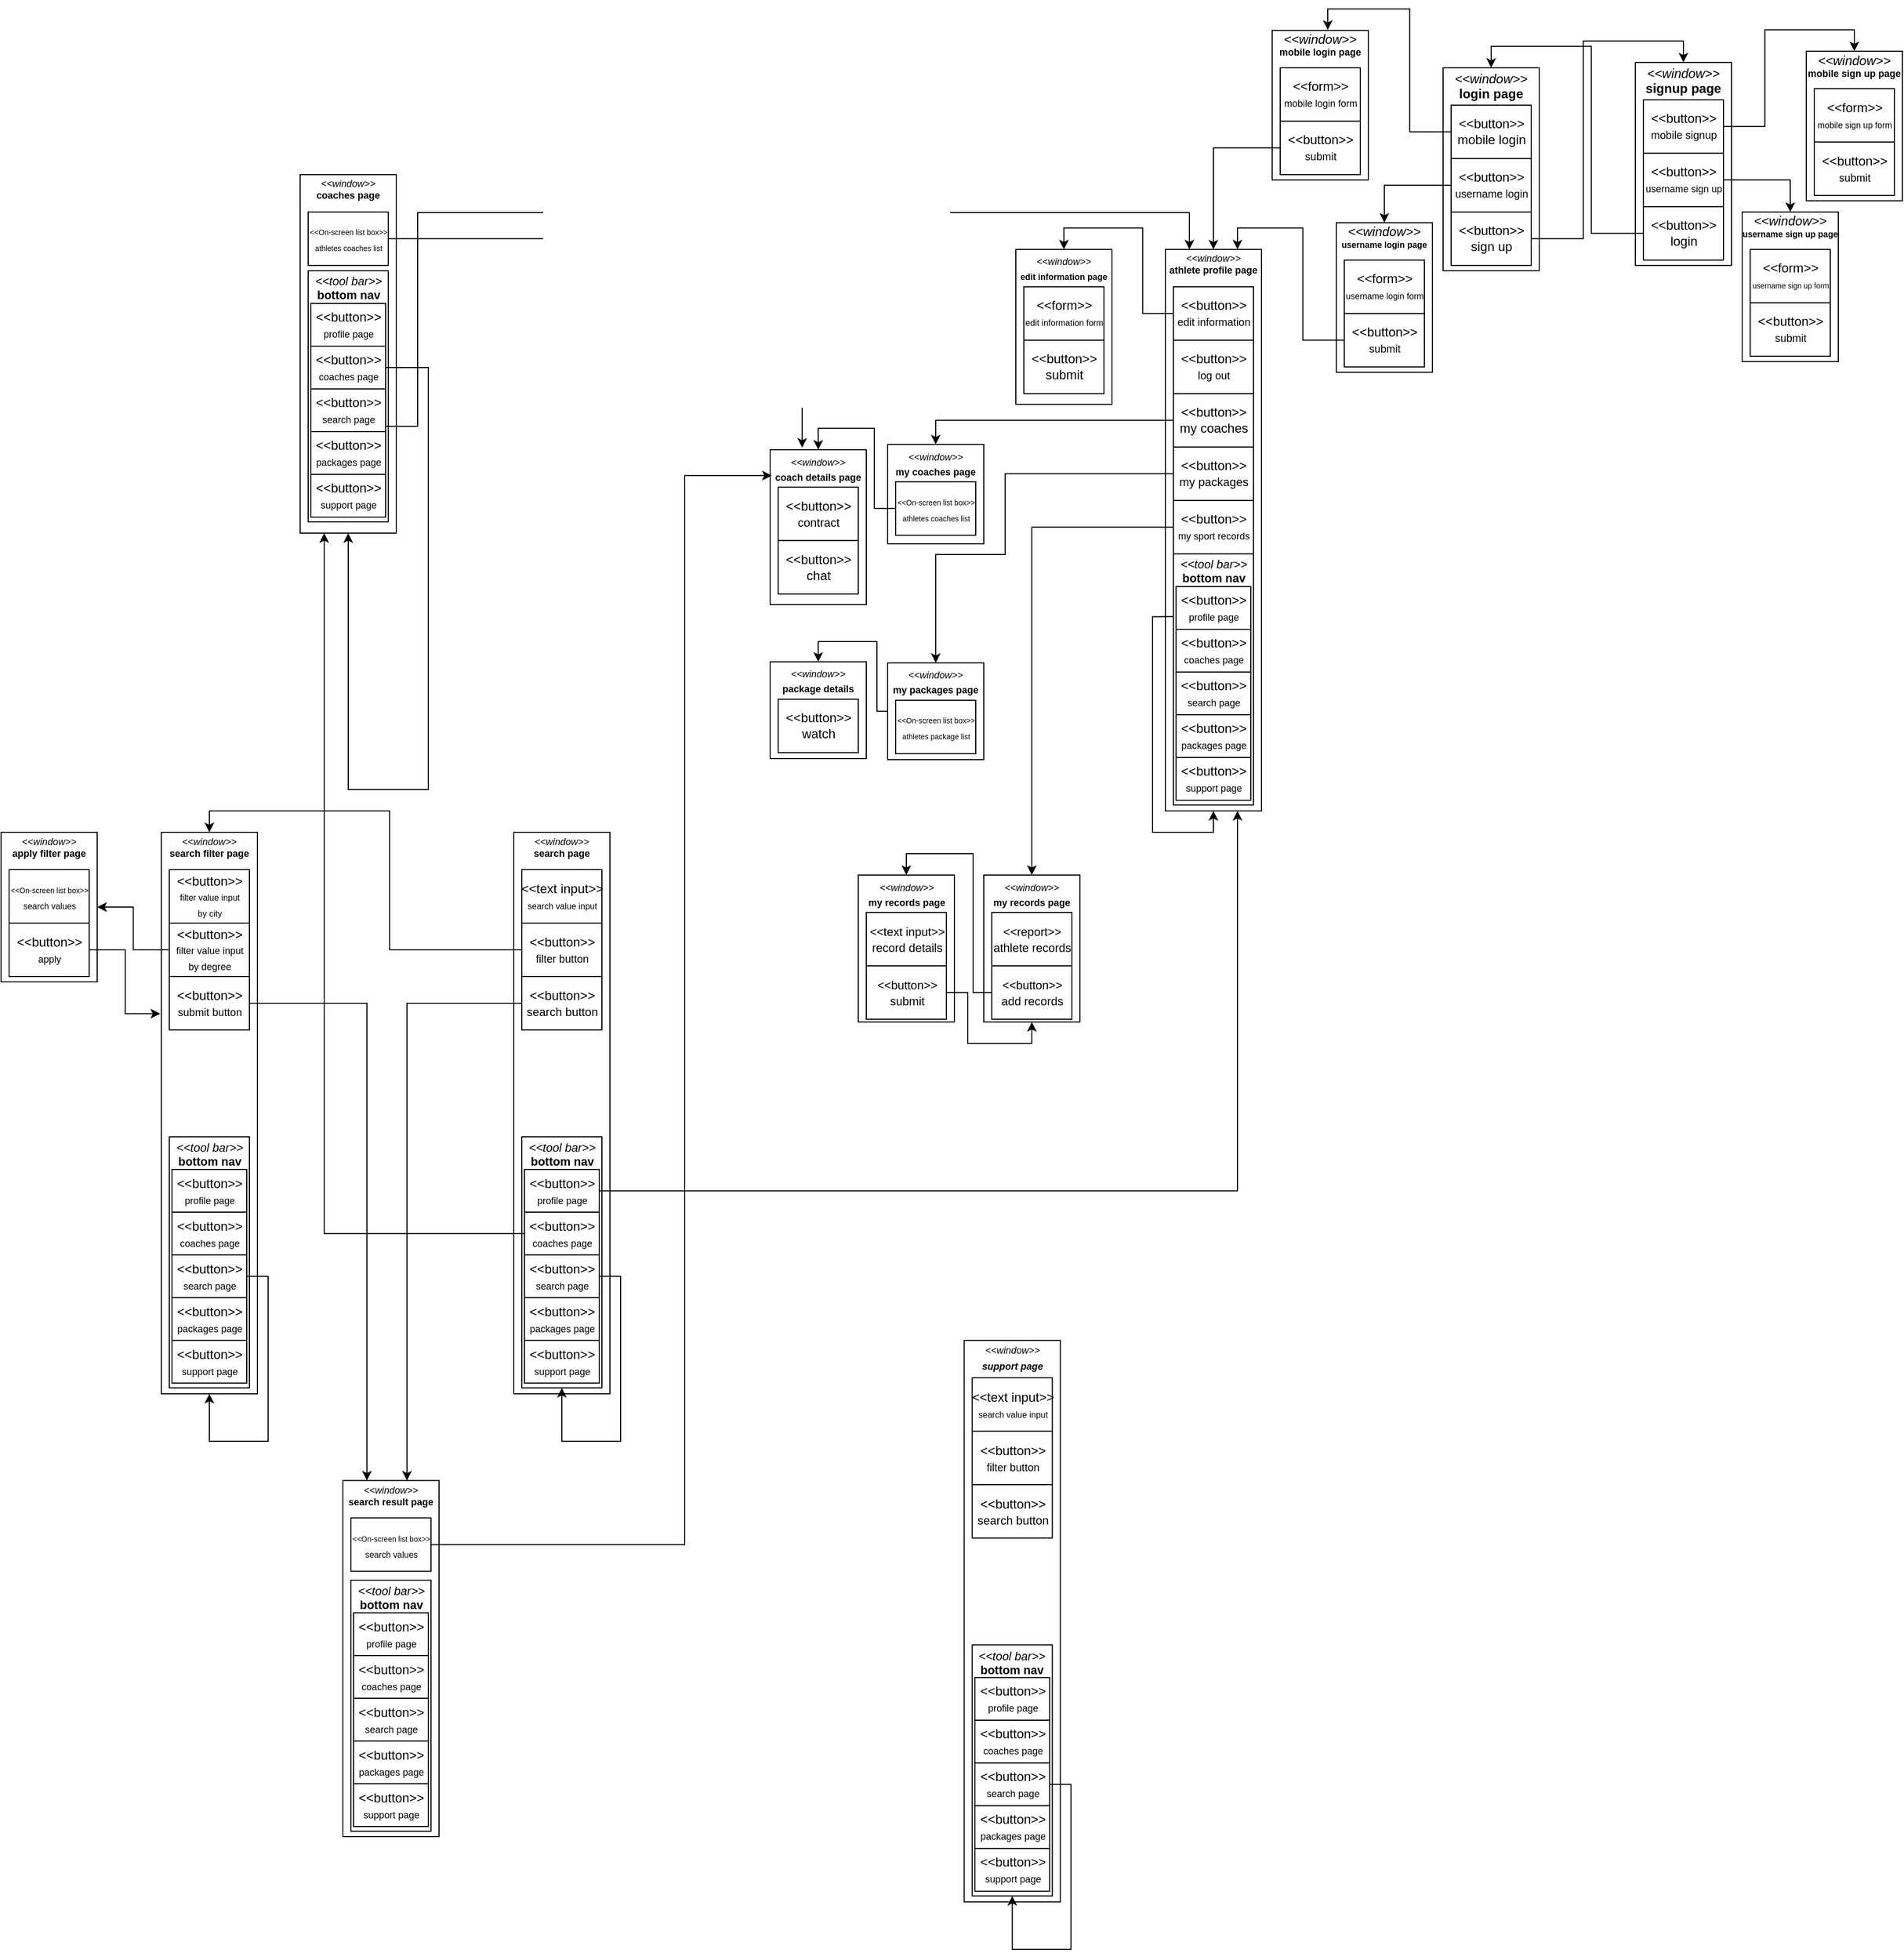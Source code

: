 <mxfile version="12.5.8" type="github">
  <diagram id="7LeLBl0ai5kvVD-uMPGW" name="Page-1">
    <mxGraphModel dx="2416" dy="1500" grid="1" gridSize="10" guides="1" tooltips="1" connect="1" arrows="1" fold="1" page="1" pageScale="1" pageWidth="850" pageHeight="1100" math="0" shadow="0">
      <root>
        <mxCell id="0"/>
        <mxCell id="1" parent="0"/>
        <mxCell id="mDkLuHnJ2YTeWd_56bgv-12" value="&lt;p style=&quot;margin: 0px ; margin-top: 4px ; text-align: center&quot;&gt;&lt;i&gt;&amp;lt;&amp;lt;window&amp;gt;&amp;gt;&lt;/i&gt;&lt;br&gt;&lt;b&gt;login page&lt;/b&gt;&lt;/p&gt;&lt;p style=&quot;margin: 0px ; margin-left: 4px&quot;&gt;&lt;br&gt;&lt;/p&gt;" style="verticalAlign=top;align=left;overflow=fill;fontSize=12;fontFamily=Helvetica;html=1;" parent="1" vertex="1">
          <mxGeometry x="410" y="-1035.57" width="90" height="190" as="geometry"/>
        </mxCell>
        <mxCell id="mDkLuHnJ2YTeWd_56bgv-33" style="edgeStyle=orthogonalEdgeStyle;rounded=0;orthogonalLoop=1;jettySize=auto;html=1;exitX=1;exitY=0.5;exitDx=0;exitDy=0;entryX=0.5;entryY=0;entryDx=0;entryDy=0;" parent="1" source="mDkLuHnJ2YTeWd_56bgv-13" target="mDkLuHnJ2YTeWd_56bgv-19" edge="1">
          <mxGeometry relative="1" as="geometry"/>
        </mxCell>
        <mxCell id="mDkLuHnJ2YTeWd_56bgv-13" value="&amp;lt;&amp;lt;button&amp;gt;&amp;gt;&lt;br&gt;sign up" style="html=1;" parent="1" vertex="1">
          <mxGeometry x="417.5" y="-900.57" width="75" height="50" as="geometry"/>
        </mxCell>
        <mxCell id="mDkLuHnJ2YTeWd_56bgv-58" style="edgeStyle=orthogonalEdgeStyle;rounded=0;orthogonalLoop=1;jettySize=auto;html=1;exitX=0;exitY=0.5;exitDx=0;exitDy=0;entryX=0.578;entryY=-0.003;entryDx=0;entryDy=0;entryPerimeter=0;" parent="1" source="mDkLuHnJ2YTeWd_56bgv-14" target="mDkLuHnJ2YTeWd_56bgv-49" edge="1">
          <mxGeometry relative="1" as="geometry"/>
        </mxCell>
        <mxCell id="mDkLuHnJ2YTeWd_56bgv-14" value="&amp;lt;&amp;lt;button&amp;gt;&amp;gt;&lt;br&gt;mobile login" style="html=1;" parent="1" vertex="1">
          <mxGeometry x="417.5" y="-1000.57" width="75" height="50" as="geometry"/>
        </mxCell>
        <mxCell id="mDkLuHnJ2YTeWd_56bgv-57" style="edgeStyle=orthogonalEdgeStyle;rounded=0;orthogonalLoop=1;jettySize=auto;html=1;entryX=0.5;entryY=0;entryDx=0;entryDy=0;" parent="1" source="mDkLuHnJ2YTeWd_56bgv-17" target="mDkLuHnJ2YTeWd_56bgv-54" edge="1">
          <mxGeometry relative="1" as="geometry"/>
        </mxCell>
        <mxCell id="mDkLuHnJ2YTeWd_56bgv-17" value="&amp;lt;&amp;lt;button&amp;gt;&amp;gt;&lt;br&gt;&lt;font style=&quot;font-size: 10px&quot;&gt;username login&lt;/font&gt;" style="html=1;" parent="1" vertex="1">
          <mxGeometry x="417.5" y="-950.57" width="75" height="50" as="geometry"/>
        </mxCell>
        <mxCell id="mDkLuHnJ2YTeWd_56bgv-19" value="&lt;p style=&quot;margin: 0px ; margin-top: 4px ; text-align: center&quot;&gt;&lt;i&gt;&amp;lt;&amp;lt;window&amp;gt;&amp;gt;&lt;/i&gt;&lt;br&gt;&lt;b&gt;signup page&lt;/b&gt;&lt;/p&gt;&lt;p style=&quot;margin: 0px ; margin-left: 4px&quot;&gt;&lt;br&gt;&lt;/p&gt;" style="verticalAlign=top;align=left;overflow=fill;fontSize=12;fontFamily=Helvetica;html=1;" parent="1" vertex="1">
          <mxGeometry x="590" y="-1040.57" width="90" height="190" as="geometry"/>
        </mxCell>
        <mxCell id="mDkLuHnJ2YTeWd_56bgv-34" style="edgeStyle=orthogonalEdgeStyle;rounded=0;orthogonalLoop=1;jettySize=auto;html=1;exitX=0;exitY=0.5;exitDx=0;exitDy=0;entryX=0.5;entryY=0;entryDx=0;entryDy=0;" parent="1" source="mDkLuHnJ2YTeWd_56bgv-20" target="mDkLuHnJ2YTeWd_56bgv-12" edge="1">
          <mxGeometry relative="1" as="geometry"/>
        </mxCell>
        <mxCell id="mDkLuHnJ2YTeWd_56bgv-20" value="&amp;lt;&amp;lt;button&amp;gt;&amp;gt;&lt;br&gt;login" style="html=1;" parent="1" vertex="1">
          <mxGeometry x="597.5" y="-905.57" width="75" height="50" as="geometry"/>
        </mxCell>
        <mxCell id="mDkLuHnJ2YTeWd_56bgv-32" style="edgeStyle=orthogonalEdgeStyle;rounded=0;orthogonalLoop=1;jettySize=auto;html=1;exitX=1;exitY=0.5;exitDx=0;exitDy=0;entryX=0.5;entryY=0;entryDx=0;entryDy=0;" parent="1" source="mDkLuHnJ2YTeWd_56bgv-21" target="mDkLuHnJ2YTeWd_56bgv-26" edge="1">
          <mxGeometry relative="1" as="geometry"/>
        </mxCell>
        <mxCell id="mDkLuHnJ2YTeWd_56bgv-21" value="&amp;lt;&amp;lt;button&amp;gt;&amp;gt;&lt;br&gt;&lt;font style=&quot;font-size: 10px&quot;&gt;mobile signup&lt;/font&gt;" style="html=1;" parent="1" vertex="1">
          <mxGeometry x="597.5" y="-1005.57" width="75" height="50" as="geometry"/>
        </mxCell>
        <mxCell id="mDkLuHnJ2YTeWd_56bgv-40" style="edgeStyle=orthogonalEdgeStyle;rounded=0;orthogonalLoop=1;jettySize=auto;html=1;exitX=1;exitY=0.5;exitDx=0;exitDy=0;entryX=0.5;entryY=0;entryDx=0;entryDy=0;" parent="1" source="mDkLuHnJ2YTeWd_56bgv-22" target="mDkLuHnJ2YTeWd_56bgv-36" edge="1">
          <mxGeometry relative="1" as="geometry"/>
        </mxCell>
        <mxCell id="mDkLuHnJ2YTeWd_56bgv-22" value="&amp;lt;&amp;lt;button&amp;gt;&amp;gt;&lt;br&gt;&lt;font style=&quot;font-size: 9px&quot;&gt;username sign up&lt;/font&gt;" style="html=1;" parent="1" vertex="1">
          <mxGeometry x="597.5" y="-955.57" width="75" height="50" as="geometry"/>
        </mxCell>
        <mxCell id="mDkLuHnJ2YTeWd_56bgv-26" value="&lt;p style=&quot;margin: 4px 0px 0px ; text-align: center ; line-height: 90%&quot;&gt;&lt;i&gt;&amp;lt;&amp;lt;window&amp;gt;&amp;gt;&lt;/i&gt;&lt;br&gt;&lt;b&gt;&lt;font style=&quot;font-size: 9px&quot;&gt;mobile sign up page&lt;/font&gt;&lt;/b&gt;&lt;/p&gt;&lt;p style=&quot;margin: 0px ; margin-left: 4px&quot;&gt;&lt;br&gt;&lt;/p&gt;" style="verticalAlign=top;align=left;overflow=fill;fontSize=12;fontFamily=Helvetica;html=1;" parent="1" vertex="1">
          <mxGeometry x="750" y="-1051.07" width="90" height="140" as="geometry"/>
        </mxCell>
        <mxCell id="mDkLuHnJ2YTeWd_56bgv-28" value="&lt;font style=&quot;font-size: 12px&quot;&gt;&amp;lt;&amp;lt;form&amp;gt;&amp;gt;&lt;/font&gt;&lt;br&gt;&lt;font style=&quot;font-size: 8px&quot;&gt;mobile sign up form&lt;/font&gt;" style="html=1;" parent="1" vertex="1">
          <mxGeometry x="757.5" y="-1016.07" width="75" height="50" as="geometry"/>
        </mxCell>
        <mxCell id="mDkLuHnJ2YTeWd_56bgv-29" value="&amp;lt;&amp;lt;button&amp;gt;&amp;gt;&lt;br&gt;&lt;font style=&quot;font-size: 10px&quot;&gt;submit&lt;/font&gt;" style="html=1;" parent="1" vertex="1">
          <mxGeometry x="757.5" y="-966.07" width="75" height="50" as="geometry"/>
        </mxCell>
        <mxCell id="mDkLuHnJ2YTeWd_56bgv-36" value="&lt;p style=&quot;margin: 4px 0px 0px ; text-align: center ; line-height: 90%&quot;&gt;&lt;i&gt;&amp;lt;&amp;lt;window&amp;gt;&amp;gt;&lt;/i&gt;&lt;br&gt;&lt;b&gt;&lt;font style=&quot;font-size: 8px&quot;&gt;username sign up page&lt;/font&gt;&lt;/b&gt;&lt;/p&gt;&lt;p style=&quot;margin: 0px ; margin-left: 4px&quot;&gt;&lt;br&gt;&lt;/p&gt;" style="verticalAlign=top;align=left;overflow=fill;fontSize=12;fontFamily=Helvetica;html=1;" parent="1" vertex="1">
          <mxGeometry x="690" y="-900.57" width="90" height="140" as="geometry"/>
        </mxCell>
        <mxCell id="mDkLuHnJ2YTeWd_56bgv-37" value="&lt;font style=&quot;font-size: 12px&quot;&gt;&amp;lt;&amp;lt;form&amp;gt;&amp;gt;&lt;/font&gt;&lt;br&gt;&lt;font style=&quot;font-size: 7px&quot;&gt;username sign up form&lt;/font&gt;" style="html=1;" parent="1" vertex="1">
          <mxGeometry x="697.5" y="-865.57" width="75" height="50" as="geometry"/>
        </mxCell>
        <mxCell id="mDkLuHnJ2YTeWd_56bgv-38" value="&amp;lt;&amp;lt;button&amp;gt;&amp;gt;&lt;br&gt;&lt;font style=&quot;font-size: 10px&quot;&gt;submit&lt;/font&gt;" style="html=1;" parent="1" vertex="1">
          <mxGeometry x="697.5" y="-815.57" width="75" height="50" as="geometry"/>
        </mxCell>
        <mxCell id="mDkLuHnJ2YTeWd_56bgv-42" value="&lt;p style=&quot;margin: 4px 0px 0px ; text-align: center ; font-size: 9px&quot;&gt;&lt;i&gt;&amp;lt;&amp;lt;window&amp;gt;&amp;gt;&lt;/i&gt;&lt;br&gt;&lt;b&gt;&lt;font style=&quot;font-size: 9px&quot;&gt;athlete profile page&lt;/font&gt;&lt;/b&gt;&lt;/p&gt;&lt;p style=&quot;margin: 0px 0px 0px 4px ; font-size: 9px&quot;&gt;&lt;br&gt;&lt;/p&gt;" style="verticalAlign=top;align=left;overflow=fill;fontSize=12;fontFamily=Helvetica;html=1;" parent="1" vertex="1">
          <mxGeometry x="150" y="-865.57" width="90" height="525.57" as="geometry"/>
        </mxCell>
        <mxCell id="mDkLuHnJ2YTeWd_56bgv-75" style="edgeStyle=orthogonalEdgeStyle;rounded=0;orthogonalLoop=1;jettySize=auto;html=1;exitX=0;exitY=0.5;exitDx=0;exitDy=0;entryX=0.5;entryY=0;entryDx=0;entryDy=0;" parent="1" source="mDkLuHnJ2YTeWd_56bgv-43" target="mDkLuHnJ2YTeWd_56bgv-72" edge="1">
          <mxGeometry relative="1" as="geometry"/>
        </mxCell>
        <mxCell id="mDkLuHnJ2YTeWd_56bgv-43" value="&amp;lt;&amp;lt;button&amp;gt;&amp;gt;&lt;br&gt;my coaches" style="html=1;" parent="1" vertex="1">
          <mxGeometry x="157.5" y="-730.57" width="75" height="50" as="geometry"/>
        </mxCell>
        <mxCell id="mDkLuHnJ2YTeWd_56bgv-71" style="edgeStyle=orthogonalEdgeStyle;rounded=0;orthogonalLoop=1;jettySize=auto;html=1;exitX=0;exitY=0.5;exitDx=0;exitDy=0;entryX=0.5;entryY=0;entryDx=0;entryDy=0;" parent="1" source="mDkLuHnJ2YTeWd_56bgv-44" target="mDkLuHnJ2YTeWd_56bgv-63" edge="1">
          <mxGeometry relative="1" as="geometry"/>
        </mxCell>
        <mxCell id="mDkLuHnJ2YTeWd_56bgv-44" value="&amp;lt;&amp;lt;button&amp;gt;&amp;gt;&lt;br&gt;&lt;font style=&quot;font-size: 10px&quot;&gt;edit information&lt;/font&gt;" style="html=1;" parent="1" vertex="1">
          <mxGeometry x="157.5" y="-830.57" width="75" height="50" as="geometry"/>
        </mxCell>
        <mxCell id="mDkLuHnJ2YTeWd_56bgv-45" value="&amp;lt;&amp;lt;button&amp;gt;&amp;gt;&lt;br&gt;&lt;font style=&quot;font-size: 10px&quot;&gt;log out&lt;/font&gt;" style="html=1;" parent="1" vertex="1">
          <mxGeometry x="157.5" y="-780.57" width="75" height="50" as="geometry"/>
        </mxCell>
        <mxCell id="mDkLuHnJ2YTeWd_56bgv-87" style="edgeStyle=orthogonalEdgeStyle;rounded=0;orthogonalLoop=1;jettySize=auto;html=1;exitX=0;exitY=0.5;exitDx=0;exitDy=0;entryX=0.5;entryY=0;entryDx=0;entryDy=0;" parent="1" source="mDkLuHnJ2YTeWd_56bgv-46" target="mDkLuHnJ2YTeWd_56bgv-88" edge="1">
          <mxGeometry relative="1" as="geometry">
            <mxPoint x="70" y="-630" as="targetPoint"/>
            <Array as="points">
              <mxPoint y="-656"/>
              <mxPoint y="-580"/>
              <mxPoint x="-65" y="-580"/>
            </Array>
          </mxGeometry>
        </mxCell>
        <mxCell id="mDkLuHnJ2YTeWd_56bgv-46" value="&amp;lt;&amp;lt;button&amp;gt;&amp;gt;&lt;br&gt;&lt;font style=&quot;font-size: 11px&quot;&gt;my packages&lt;/font&gt;" style="html=1;" parent="1" vertex="1">
          <mxGeometry x="157.5" y="-680.57" width="75" height="50" as="geometry"/>
        </mxCell>
        <mxCell id="mDkLuHnJ2YTeWd_56bgv-107" style="edgeStyle=orthogonalEdgeStyle;rounded=0;orthogonalLoop=1;jettySize=auto;html=1;exitX=0;exitY=0.5;exitDx=0;exitDy=0;entryX=0.5;entryY=0;entryDx=0;entryDy=0;" parent="1" source="mDkLuHnJ2YTeWd_56bgv-47" target="mDkLuHnJ2YTeWd_56bgv-101" edge="1">
          <mxGeometry relative="1" as="geometry"/>
        </mxCell>
        <mxCell id="mDkLuHnJ2YTeWd_56bgv-47" value="&amp;lt;&amp;lt;button&amp;gt;&amp;gt;&lt;br&gt;&lt;font style=&quot;font-size: 9px&quot;&gt;my sport records&lt;/font&gt;" style="html=1;" parent="1" vertex="1">
          <mxGeometry x="157.5" y="-630.57" width="75" height="50" as="geometry"/>
        </mxCell>
        <mxCell id="mDkLuHnJ2YTeWd_56bgv-49" value="&lt;p style=&quot;margin: 4px 0px 0px ; text-align: center ; line-height: 90%&quot;&gt;&lt;i&gt;&amp;lt;&amp;lt;window&amp;gt;&amp;gt;&lt;/i&gt;&lt;br&gt;&lt;b&gt;&lt;font style=&quot;font-size: 9px&quot;&gt;mobile login page&lt;/font&gt;&lt;/b&gt;&lt;/p&gt;&lt;p style=&quot;margin: 0px ; margin-left: 4px&quot;&gt;&lt;br&gt;&lt;/p&gt;" style="verticalAlign=top;align=left;overflow=fill;fontSize=12;fontFamily=Helvetica;html=1;" parent="1" vertex="1">
          <mxGeometry x="250" y="-1070.57" width="90" height="140" as="geometry"/>
        </mxCell>
        <mxCell id="mDkLuHnJ2YTeWd_56bgv-50" value="&lt;font style=&quot;font-size: 12px&quot;&gt;&amp;lt;&amp;lt;form&amp;gt;&amp;gt;&lt;/font&gt;&lt;br&gt;&lt;font style=&quot;font-size: 9px&quot;&gt;mobile login form&lt;/font&gt;" style="html=1;" parent="1" vertex="1">
          <mxGeometry x="257.5" y="-1035.57" width="75" height="50" as="geometry"/>
        </mxCell>
        <mxCell id="mDkLuHnJ2YTeWd_56bgv-60" style="edgeStyle=orthogonalEdgeStyle;rounded=0;orthogonalLoop=1;jettySize=auto;html=1;exitX=0;exitY=0.5;exitDx=0;exitDy=0;entryX=0.5;entryY=0;entryDx=0;entryDy=0;" parent="1" source="mDkLuHnJ2YTeWd_56bgv-51" target="mDkLuHnJ2YTeWd_56bgv-42" edge="1">
          <mxGeometry relative="1" as="geometry"/>
        </mxCell>
        <mxCell id="mDkLuHnJ2YTeWd_56bgv-51" value="&amp;lt;&amp;lt;button&amp;gt;&amp;gt;&lt;br&gt;&lt;font style=&quot;font-size: 10px&quot;&gt;submit&lt;/font&gt;" style="html=1;" parent="1" vertex="1">
          <mxGeometry x="257.5" y="-985.57" width="75" height="50" as="geometry"/>
        </mxCell>
        <mxCell id="mDkLuHnJ2YTeWd_56bgv-54" value="&lt;p style=&quot;margin: 4px 0px 0px ; text-align: center ; line-height: 90%&quot;&gt;&lt;i&gt;&amp;lt;&amp;lt;window&amp;gt;&amp;gt;&lt;/i&gt;&lt;br&gt;&lt;b&gt;&lt;font style=&quot;font-size: 8px&quot;&gt;username login page&lt;/font&gt;&lt;/b&gt;&lt;/p&gt;&lt;p style=&quot;margin: 0px ; margin-left: 4px&quot;&gt;&lt;br&gt;&lt;/p&gt;" style="verticalAlign=top;align=left;overflow=fill;fontSize=12;fontFamily=Helvetica;html=1;" parent="1" vertex="1">
          <mxGeometry x="310" y="-890.57" width="90" height="140" as="geometry"/>
        </mxCell>
        <mxCell id="mDkLuHnJ2YTeWd_56bgv-55" value="&lt;font style=&quot;font-size: 12px&quot;&gt;&amp;lt;&amp;lt;form&amp;gt;&amp;gt;&lt;/font&gt;&lt;br&gt;&lt;font style=&quot;font-size: 8px&quot;&gt;username login form&lt;/font&gt;" style="html=1;" parent="1" vertex="1">
          <mxGeometry x="317.5" y="-855.57" width="75" height="50" as="geometry"/>
        </mxCell>
        <mxCell id="mDkLuHnJ2YTeWd_56bgv-61" style="edgeStyle=orthogonalEdgeStyle;rounded=0;orthogonalLoop=1;jettySize=auto;html=1;exitX=0;exitY=0.5;exitDx=0;exitDy=0;entryX=0.75;entryY=0;entryDx=0;entryDy=0;" parent="1" source="mDkLuHnJ2YTeWd_56bgv-56" target="mDkLuHnJ2YTeWd_56bgv-42" edge="1">
          <mxGeometry relative="1" as="geometry"/>
        </mxCell>
        <mxCell id="mDkLuHnJ2YTeWd_56bgv-56" value="&amp;lt;&amp;lt;button&amp;gt;&amp;gt;&lt;br&gt;&lt;font style=&quot;font-size: 10px&quot;&gt;submit&lt;/font&gt;" style="html=1;" parent="1" vertex="1">
          <mxGeometry x="317.5" y="-805.57" width="75" height="50" as="geometry"/>
        </mxCell>
        <mxCell id="mDkLuHnJ2YTeWd_56bgv-63" value="&lt;p style=&quot;margin: 4px 0px 0px ; text-align: center&quot;&gt;&lt;i style=&quot;font-size: 9px&quot;&gt;&amp;lt;&amp;lt;window&amp;gt;&amp;gt;&lt;/i&gt;&lt;br&gt;&lt;b&gt;&lt;font style=&quot;font-size: 8px&quot;&gt;edit information page&lt;/font&gt;&lt;/b&gt;&lt;/p&gt;&lt;p style=&quot;margin: 0px 0px 0px 4px ; font-size: 9px&quot;&gt;&lt;br&gt;&lt;/p&gt;" style="verticalAlign=top;align=left;overflow=fill;fontSize=12;fontFamily=Helvetica;html=1;" parent="1" vertex="1">
          <mxGeometry x="10" y="-865.57" width="90" height="145" as="geometry"/>
        </mxCell>
        <mxCell id="mDkLuHnJ2YTeWd_56bgv-65" value="&amp;lt;&amp;lt;form&amp;gt;&amp;gt;&lt;br&gt;&lt;font style=&quot;font-size: 8px&quot;&gt;edit information form&lt;/font&gt;" style="html=1;" parent="1" vertex="1">
          <mxGeometry x="17.5" y="-830.57" width="75" height="50" as="geometry"/>
        </mxCell>
        <mxCell id="mDkLuHnJ2YTeWd_56bgv-66" value="&amp;lt;&amp;lt;button&amp;gt;&amp;gt;&lt;br&gt;&lt;font style=&quot;font-size: 12px&quot;&gt;submit&lt;/font&gt;" style="html=1;" parent="1" vertex="1">
          <mxGeometry x="17.5" y="-780.57" width="75" height="50" as="geometry"/>
        </mxCell>
        <mxCell id="mDkLuHnJ2YTeWd_56bgv-72" value="&lt;p style=&quot;margin: 4px 0px 0px ; text-align: center&quot;&gt;&lt;i style=&quot;font-size: 9px&quot;&gt;&amp;lt;&amp;lt;window&amp;gt;&amp;gt;&lt;/i&gt;&lt;br&gt;&lt;b&gt;&lt;font style=&quot;font-size: 9px&quot;&gt;my coaches page&lt;/font&gt;&lt;/b&gt;&lt;/p&gt;&lt;p style=&quot;margin: 0px 0px 0px 4px ; font-size: 9px&quot;&gt;&lt;br&gt;&lt;/p&gt;" style="verticalAlign=top;align=left;overflow=fill;fontSize=12;fontFamily=Helvetica;html=1;" parent="1" vertex="1">
          <mxGeometry x="-110" y="-683.07" width="90" height="93.07" as="geometry"/>
        </mxCell>
        <mxCell id="mDkLuHnJ2YTeWd_56bgv-91" style="edgeStyle=orthogonalEdgeStyle;rounded=0;orthogonalLoop=1;jettySize=auto;html=1;exitX=0;exitY=0.5;exitDx=0;exitDy=0;entryX=0.5;entryY=0;entryDx=0;entryDy=0;" parent="1" source="mDkLuHnJ2YTeWd_56bgv-73" target="mDkLuHnJ2YTeWd_56bgv-80" edge="1">
          <mxGeometry relative="1" as="geometry"/>
        </mxCell>
        <mxCell id="mDkLuHnJ2YTeWd_56bgv-73" value="&lt;font style=&quot;font-size: 7px&quot;&gt;&amp;lt;&amp;lt;On-screen list box&amp;gt;&amp;gt;&lt;/font&gt;&lt;br&gt;&lt;font style=&quot;font-size: 7px&quot;&gt;athletes coaches list&lt;/font&gt;" style="html=1;" parent="1" vertex="1">
          <mxGeometry x="-102.5" y="-648.07" width="75" height="50" as="geometry"/>
        </mxCell>
        <mxCell id="mDkLuHnJ2YTeWd_56bgv-80" value="&lt;p style=&quot;margin: 4px 0px 0px ; text-align: center&quot;&gt;&lt;i style=&quot;font-size: 9px&quot;&gt;&amp;lt;&amp;lt;window&amp;gt;&amp;gt;&lt;/i&gt;&lt;br&gt;&lt;font size=&quot;1&quot;&gt;&lt;b style=&quot;font-size: 9px&quot;&gt;coach details page&lt;/b&gt;&lt;/font&gt;&lt;/p&gt;&lt;p style=&quot;margin: 0px 0px 0px 4px ; font-size: 9px&quot;&gt;&lt;br&gt;&lt;/p&gt;" style="verticalAlign=top;align=left;overflow=fill;fontSize=12;fontFamily=Helvetica;html=1;" parent="1" vertex="1">
          <mxGeometry x="-220" y="-678.07" width="90" height="145" as="geometry"/>
        </mxCell>
        <mxCell id="mDkLuHnJ2YTeWd_56bgv-81" value="&lt;font style=&quot;font-size: 12px&quot;&gt;&amp;lt;&amp;lt;button&amp;gt;&amp;gt;&lt;/font&gt;&lt;br&gt;&lt;font style=&quot;font-size: 11px&quot;&gt;contract&lt;/font&gt;" style="html=1;" parent="1" vertex="1">
          <mxGeometry x="-212.5" y="-643.07" width="75" height="50" as="geometry"/>
        </mxCell>
        <mxCell id="mDkLuHnJ2YTeWd_56bgv-82" value="&amp;lt;&amp;lt;button&amp;gt;&amp;gt;&lt;br&gt;&lt;font style=&quot;font-size: 12px&quot;&gt;chat&lt;/font&gt;" style="html=1;" parent="1" vertex="1">
          <mxGeometry x="-212.5" y="-593.07" width="75" height="50" as="geometry"/>
        </mxCell>
        <mxCell id="mDkLuHnJ2YTeWd_56bgv-99" style="edgeStyle=orthogonalEdgeStyle;rounded=0;orthogonalLoop=1;jettySize=auto;html=1;exitX=0;exitY=0.5;exitDx=0;exitDy=0;entryX=0.5;entryY=0;entryDx=0;entryDy=0;" parent="1" source="mDkLuHnJ2YTeWd_56bgv-88" target="mDkLuHnJ2YTeWd_56bgv-96" edge="1">
          <mxGeometry relative="1" as="geometry">
            <Array as="points">
              <mxPoint x="-120" y="-433.57"/>
              <mxPoint x="-120" y="-498.57"/>
              <mxPoint x="-175" y="-498.57"/>
            </Array>
          </mxGeometry>
        </mxCell>
        <mxCell id="mDkLuHnJ2YTeWd_56bgv-88" value="&lt;p style=&quot;margin: 4px 0px 0px ; text-align: center&quot;&gt;&lt;i style=&quot;font-size: 9px&quot;&gt;&amp;lt;&amp;lt;window&amp;gt;&amp;gt;&lt;/i&gt;&lt;br&gt;&lt;b&gt;&lt;font style=&quot;font-size: 9px&quot;&gt;my packages page&lt;/font&gt;&lt;/b&gt;&lt;/p&gt;&lt;p style=&quot;margin: 0px 0px 0px 4px ; font-size: 9px&quot;&gt;&lt;br&gt;&lt;/p&gt;" style="verticalAlign=top;align=left;overflow=fill;fontSize=12;fontFamily=Helvetica;html=1;" parent="1" vertex="1">
          <mxGeometry x="-110" y="-478.57" width="90" height="90.57" as="geometry"/>
        </mxCell>
        <mxCell id="mDkLuHnJ2YTeWd_56bgv-89" value="&lt;span style=&quot;font-size: 7px&quot;&gt;&amp;lt;&amp;lt;On-screen list box&amp;gt;&amp;gt;&lt;/span&gt;&lt;br&gt;&lt;font style=&quot;font-size: 7px&quot;&gt;athletes package list&lt;/font&gt;" style="html=1;" parent="1" vertex="1">
          <mxGeometry x="-102.5" y="-443.57" width="75" height="50" as="geometry"/>
        </mxCell>
        <mxCell id="mDkLuHnJ2YTeWd_56bgv-96" value="&lt;p style=&quot;margin: 4px 0px 0px ; text-align: center&quot;&gt;&lt;i style=&quot;font-size: 9px&quot;&gt;&amp;lt;&amp;lt;window&amp;gt;&amp;gt;&lt;/i&gt;&lt;br&gt;&lt;b&gt;&lt;font style=&quot;font-size: 9px&quot;&gt;package details&lt;/font&gt;&lt;/b&gt;&lt;/p&gt;&lt;p style=&quot;margin: 0px 0px 0px 4px ; font-size: 9px&quot;&gt;&lt;br&gt;&lt;/p&gt;" style="verticalAlign=top;align=left;overflow=fill;fontSize=12;fontFamily=Helvetica;html=1;" parent="1" vertex="1">
          <mxGeometry x="-220" y="-479.57" width="90" height="90.57" as="geometry"/>
        </mxCell>
        <mxCell id="mDkLuHnJ2YTeWd_56bgv-97" value="&lt;font style=&quot;font-size: 12px&quot;&gt;&amp;lt;&amp;lt;button&amp;gt;&amp;gt;&lt;/font&gt;&lt;br&gt;&lt;font style=&quot;font-size: 12px&quot;&gt;watch&lt;/font&gt;" style="html=1;" parent="1" vertex="1">
          <mxGeometry x="-212.5" y="-444.57" width="75" height="50" as="geometry"/>
        </mxCell>
        <mxCell id="mDkLuHnJ2YTeWd_56bgv-100" style="edgeStyle=orthogonalEdgeStyle;rounded=0;orthogonalLoop=1;jettySize=auto;html=1;exitX=0.5;exitY=1;exitDx=0;exitDy=0;" parent="1" source="mDkLuHnJ2YTeWd_56bgv-101" target="mDkLuHnJ2YTeWd_56bgv-101" edge="1">
          <mxGeometry relative="1" as="geometry"/>
        </mxCell>
        <mxCell id="mDkLuHnJ2YTeWd_56bgv-101" value="&lt;p style=&quot;margin: 4px 0px 0px ; text-align: center&quot;&gt;&lt;i style=&quot;font-size: 9px&quot;&gt;&amp;lt;&amp;lt;window&amp;gt;&amp;gt;&lt;/i&gt;&lt;br&gt;&lt;b&gt;&lt;font style=&quot;font-size: 9px&quot;&gt;my records page&lt;/font&gt;&lt;/b&gt;&lt;/p&gt;&lt;p style=&quot;margin: 0px 0px 0px 4px ; font-size: 9px&quot;&gt;&lt;br&gt;&lt;/p&gt;" style="verticalAlign=top;align=left;overflow=fill;fontSize=12;fontFamily=Helvetica;html=1;" parent="1" vertex="1">
          <mxGeometry x="-20" y="-280" width="90" height="137.57" as="geometry"/>
        </mxCell>
        <mxCell id="mDkLuHnJ2YTeWd_56bgv-102" value="&lt;font style=&quot;font-size: 11px&quot;&gt;&amp;lt;&amp;lt;report&amp;gt;&amp;gt;&lt;br&gt;&lt;font style=&quot;font-size: 11px&quot;&gt;athlete records&lt;/font&gt;&lt;/font&gt;" style="html=1;" parent="1" vertex="1">
          <mxGeometry x="-12.5" y="-245" width="75" height="50" as="geometry"/>
        </mxCell>
        <mxCell id="mDkLuHnJ2YTeWd_56bgv-113" style="edgeStyle=orthogonalEdgeStyle;rounded=0;orthogonalLoop=1;jettySize=auto;html=1;entryX=0.5;entryY=0;entryDx=0;entryDy=0;" parent="1" source="mDkLuHnJ2YTeWd_56bgv-104" target="mDkLuHnJ2YTeWd_56bgv-110" edge="1">
          <mxGeometry relative="1" as="geometry">
            <Array as="points">
              <mxPoint x="-30" y="-170"/>
              <mxPoint x="-30" y="-300"/>
              <mxPoint x="-92" y="-300"/>
            </Array>
          </mxGeometry>
        </mxCell>
        <mxCell id="mDkLuHnJ2YTeWd_56bgv-104" value="&lt;font style=&quot;font-size: 11px&quot;&gt;&amp;lt;&amp;lt;button&amp;gt;&amp;gt;&lt;br&gt;&lt;font style=&quot;font-size: 11px&quot;&gt;add records&lt;/font&gt;&lt;/font&gt;" style="html=1;" parent="1" vertex="1">
          <mxGeometry x="-12.5" y="-195" width="75" height="50" as="geometry"/>
        </mxCell>
        <mxCell id="mDkLuHnJ2YTeWd_56bgv-105" style="edgeStyle=orthogonalEdgeStyle;rounded=0;orthogonalLoop=1;jettySize=auto;html=1;exitX=0.5;exitY=1;exitDx=0;exitDy=0;" parent="1" source="mDkLuHnJ2YTeWd_56bgv-101" target="mDkLuHnJ2YTeWd_56bgv-101" edge="1">
          <mxGeometry relative="1" as="geometry"/>
        </mxCell>
        <mxCell id="mDkLuHnJ2YTeWd_56bgv-110" value="&lt;p style=&quot;margin: 4px 0px 0px ; text-align: center&quot;&gt;&lt;i style=&quot;font-size: 9px&quot;&gt;&amp;lt;&amp;lt;window&amp;gt;&amp;gt;&lt;/i&gt;&lt;br&gt;&lt;b&gt;&lt;font style=&quot;font-size: 9px&quot;&gt;my records page&lt;/font&gt;&lt;/b&gt;&lt;/p&gt;&lt;p style=&quot;margin: 0px 0px 0px 4px ; font-size: 9px&quot;&gt;&lt;br&gt;&lt;/p&gt;" style="verticalAlign=top;align=left;overflow=fill;fontSize=12;fontFamily=Helvetica;html=1;" parent="1" vertex="1">
          <mxGeometry x="-137.5" y="-280" width="90" height="137.57" as="geometry"/>
        </mxCell>
        <mxCell id="mDkLuHnJ2YTeWd_56bgv-111" value="&lt;font style=&quot;font-size: 11px&quot;&gt;&amp;lt;&amp;lt;text input&amp;gt;&amp;gt;&lt;br&gt;record details&lt;br&gt;&lt;/font&gt;" style="html=1;" parent="1" vertex="1">
          <mxGeometry x="-130" y="-245" width="75" height="50" as="geometry"/>
        </mxCell>
        <mxCell id="mDkLuHnJ2YTeWd_56bgv-115" style="edgeStyle=orthogonalEdgeStyle;rounded=0;orthogonalLoop=1;jettySize=auto;html=1;exitX=1;exitY=0.5;exitDx=0;exitDy=0;entryX=0.5;entryY=1;entryDx=0;entryDy=0;" parent="1" source="mDkLuHnJ2YTeWd_56bgv-112" target="mDkLuHnJ2YTeWd_56bgv-101" edge="1">
          <mxGeometry relative="1" as="geometry"/>
        </mxCell>
        <mxCell id="mDkLuHnJ2YTeWd_56bgv-112" value="&lt;font style=&quot;font-size: 11px&quot;&gt;&amp;lt;&amp;lt;button&amp;gt;&amp;gt;&lt;br&gt;submit&lt;br&gt;&lt;/font&gt;" style="html=1;" parent="1" vertex="1">
          <mxGeometry x="-130" y="-195" width="75" height="50" as="geometry"/>
        </mxCell>
        <mxCell id="mDkLuHnJ2YTeWd_56bgv-133" style="edgeStyle=orthogonalEdgeStyle;rounded=0;orthogonalLoop=1;jettySize=auto;html=1;exitX=0;exitY=0.25;exitDx=0;exitDy=0;entryX=0.5;entryY=1;entryDx=0;entryDy=0;" parent="1" source="mDkLuHnJ2YTeWd_56bgv-118" target="mDkLuHnJ2YTeWd_56bgv-42" edge="1">
          <mxGeometry relative="1" as="geometry">
            <Array as="points">
              <mxPoint x="138" y="-522"/>
              <mxPoint x="138" y="-320"/>
              <mxPoint x="195" y="-320"/>
            </Array>
          </mxGeometry>
        </mxCell>
        <mxCell id="mDkLuHnJ2YTeWd_56bgv-118" value="&lt;p style=&quot;margin: 4px 0px 0px ; text-align: center ; font-size: 11px&quot;&gt;&lt;font style=&quot;font-size: 11px&quot;&gt;&lt;i&gt;&amp;lt;&amp;lt;tool bar&amp;gt;&amp;gt;&lt;/i&gt;&lt;br&gt;&lt;b&gt;bottom nav&lt;/b&gt;&lt;/font&gt;&lt;/p&gt;&lt;p style=&quot;margin: 0px 0px 0px 4px ; font-size: 11px&quot;&gt;&lt;br&gt;&lt;/p&gt;" style="verticalAlign=top;align=left;overflow=fill;fontSize=12;fontFamily=Helvetica;html=1;imageWidth=50;imageHeight=75;" parent="1" vertex="1">
          <mxGeometry x="157.5" y="-580.57" width="75" height="235" as="geometry"/>
        </mxCell>
        <mxCell id="mDkLuHnJ2YTeWd_56bgv-119" value="&amp;lt;&amp;lt;button&amp;gt;&amp;gt;&lt;br&gt;&lt;font style=&quot;font-size: 9px&quot;&gt;profile page&lt;/font&gt;" style="html=1;" parent="1" vertex="1">
          <mxGeometry x="160" y="-550" width="70" height="40" as="geometry"/>
        </mxCell>
        <mxCell id="mDkLuHnJ2YTeWd_56bgv-120" value="&amp;lt;&amp;lt;button&amp;gt;&amp;gt;&lt;br&gt;&lt;font style=&quot;font-size: 9px&quot;&gt;coaches page&lt;/font&gt;" style="html=1;" parent="1" vertex="1">
          <mxGeometry x="160" y="-510" width="70" height="40" as="geometry"/>
        </mxCell>
        <mxCell id="mDkLuHnJ2YTeWd_56bgv-121" value="&amp;lt;&amp;lt;button&amp;gt;&amp;gt;&lt;br&gt;&lt;font style=&quot;font-size: 9px&quot;&gt;search page&lt;/font&gt;" style="html=1;" parent="1" vertex="1">
          <mxGeometry x="160" y="-470" width="70" height="40" as="geometry"/>
        </mxCell>
        <mxCell id="mDkLuHnJ2YTeWd_56bgv-122" value="&amp;lt;&amp;lt;button&amp;gt;&amp;gt;&lt;br&gt;&lt;font style=&quot;font-size: 9px&quot;&gt;packages page&lt;/font&gt;" style="html=1;" parent="1" vertex="1">
          <mxGeometry x="160" y="-430" width="70" height="40" as="geometry"/>
        </mxCell>
        <mxCell id="mDkLuHnJ2YTeWd_56bgv-123" value="&amp;lt;&amp;lt;button&amp;gt;&amp;gt;&lt;br&gt;&lt;font style=&quot;font-size: 9px&quot;&gt;support page&lt;/font&gt;" style="html=1;" parent="1" vertex="1">
          <mxGeometry x="160" y="-390" width="70" height="40" as="geometry"/>
        </mxCell>
        <mxCell id="mDkLuHnJ2YTeWd_56bgv-134" value="&lt;p style=&quot;margin: 4px 0px 0px ; text-align: center ; font-size: 9px&quot;&gt;&lt;i&gt;&amp;lt;&amp;lt;window&amp;gt;&amp;gt;&lt;/i&gt;&lt;br&gt;&lt;b&gt;&lt;font style=&quot;font-size: 9px&quot;&gt;coaches page&lt;/font&gt;&lt;/b&gt;&lt;/p&gt;&lt;p style=&quot;margin: 0px 0px 0px 4px ; font-size: 9px&quot;&gt;&lt;br&gt;&lt;/p&gt;" style="verticalAlign=top;align=left;overflow=fill;fontSize=12;fontFamily=Helvetica;html=1;" parent="1" vertex="1">
          <mxGeometry x="-660" y="-935.57" width="90" height="335.57" as="geometry"/>
        </mxCell>
        <mxCell id="mDkLuHnJ2YTeWd_56bgv-140" value="&lt;p style=&quot;margin: 4px 0px 0px ; text-align: center ; font-size: 11px&quot;&gt;&lt;font style=&quot;font-size: 11px&quot;&gt;&lt;i&gt;&amp;lt;&amp;lt;tool bar&amp;gt;&amp;gt;&lt;/i&gt;&lt;br&gt;&lt;b&gt;bottom nav&lt;/b&gt;&lt;/font&gt;&lt;/p&gt;&lt;p style=&quot;margin: 0px 0px 0px 4px ; font-size: 11px&quot;&gt;&lt;br&gt;&lt;/p&gt;" style="verticalAlign=top;align=left;overflow=fill;fontSize=12;fontFamily=Helvetica;html=1;imageWidth=50;imageHeight=75;" parent="1" vertex="1">
          <mxGeometry x="-652.5" y="-845.57" width="75" height="235" as="geometry"/>
        </mxCell>
        <mxCell id="mDkLuHnJ2YTeWd_56bgv-147" style="edgeStyle=orthogonalEdgeStyle;rounded=0;orthogonalLoop=1;jettySize=auto;html=1;exitX=1;exitY=0.5;exitDx=0;exitDy=0;entryX=0.25;entryY=0;entryDx=0;entryDy=0;" parent="1" source="mDkLuHnJ2YTeWd_56bgv-141" target="mDkLuHnJ2YTeWd_56bgv-42" edge="1">
          <mxGeometry relative="1" as="geometry">
            <mxPoint x="-337.714" y="-640" as="targetPoint"/>
            <Array as="points">
              <mxPoint x="-580" y="-700"/>
              <mxPoint x="-550" y="-700"/>
              <mxPoint x="-550" y="-900"/>
              <mxPoint x="173" y="-900"/>
            </Array>
          </mxGeometry>
        </mxCell>
        <mxCell id="mDkLuHnJ2YTeWd_56bgv-141" value="&amp;lt;&amp;lt;button&amp;gt;&amp;gt;&lt;br&gt;&lt;font style=&quot;font-size: 9px&quot;&gt;profile page&lt;/font&gt;" style="html=1;" parent="1" vertex="1">
          <mxGeometry x="-650" y="-815" width="70" height="40" as="geometry"/>
        </mxCell>
        <mxCell id="mDkLuHnJ2YTeWd_56bgv-146" style="edgeStyle=orthogonalEdgeStyle;rounded=0;orthogonalLoop=1;jettySize=auto;html=1;exitX=1;exitY=0.5;exitDx=0;exitDy=0;entryX=0.5;entryY=1;entryDx=0;entryDy=0;" parent="1" source="mDkLuHnJ2YTeWd_56bgv-142" target="mDkLuHnJ2YTeWd_56bgv-134" edge="1">
          <mxGeometry relative="1" as="geometry">
            <Array as="points">
              <mxPoint x="-540" y="-755"/>
              <mxPoint x="-540" y="-360"/>
              <mxPoint x="-615" y="-360"/>
            </Array>
          </mxGeometry>
        </mxCell>
        <mxCell id="mDkLuHnJ2YTeWd_56bgv-142" value="&amp;lt;&amp;lt;button&amp;gt;&amp;gt;&lt;br&gt;&lt;font style=&quot;font-size: 9px&quot;&gt;coaches page&lt;/font&gt;" style="html=1;" parent="1" vertex="1">
          <mxGeometry x="-650" y="-775" width="70" height="40" as="geometry"/>
        </mxCell>
        <mxCell id="mDkLuHnJ2YTeWd_56bgv-143" value="&amp;lt;&amp;lt;button&amp;gt;&amp;gt;&lt;br&gt;&lt;font style=&quot;font-size: 9px&quot;&gt;search page&lt;/font&gt;" style="html=1;" parent="1" vertex="1">
          <mxGeometry x="-650" y="-735" width="70" height="40" as="geometry"/>
        </mxCell>
        <mxCell id="mDkLuHnJ2YTeWd_56bgv-144" value="&amp;lt;&amp;lt;button&amp;gt;&amp;gt;&lt;br&gt;&lt;font style=&quot;font-size: 9px&quot;&gt;packages page&lt;/font&gt;" style="html=1;" parent="1" vertex="1">
          <mxGeometry x="-650" y="-695" width="70" height="40" as="geometry"/>
        </mxCell>
        <mxCell id="mDkLuHnJ2YTeWd_56bgv-145" value="&amp;lt;&amp;lt;button&amp;gt;&amp;gt;&lt;br&gt;&lt;font style=&quot;font-size: 9px&quot;&gt;support page&lt;/font&gt;" style="html=1;" parent="1" vertex="1">
          <mxGeometry x="-650" y="-655" width="70" height="40" as="geometry"/>
        </mxCell>
        <mxCell id="mDkLuHnJ2YTeWd_56bgv-151" style="edgeStyle=orthogonalEdgeStyle;rounded=0;orthogonalLoop=1;jettySize=auto;html=1;exitX=1;exitY=0.5;exitDx=0;exitDy=0;entryX=0.333;entryY=-0.013;entryDx=0;entryDy=0;entryPerimeter=0;" parent="1" source="mDkLuHnJ2YTeWd_56bgv-150" target="mDkLuHnJ2YTeWd_56bgv-80" edge="1">
          <mxGeometry relative="1" as="geometry"/>
        </mxCell>
        <mxCell id="mDkLuHnJ2YTeWd_56bgv-150" value="&lt;font style=&quot;font-size: 7px&quot;&gt;&amp;lt;&amp;lt;On-screen list box&amp;gt;&amp;gt;&lt;/font&gt;&lt;br&gt;&lt;font style=&quot;font-size: 7px&quot;&gt;athletes coaches list&lt;/font&gt;" style="html=1;" parent="1" vertex="1">
          <mxGeometry x="-652.5" y="-900.57" width="75" height="50" as="geometry"/>
        </mxCell>
        <mxCell id="mDkLuHnJ2YTeWd_56bgv-152" value="&lt;p style=&quot;margin: 4px 0px 0px ; text-align: center ; font-size: 9px&quot;&gt;&lt;i&gt;&amp;lt;&amp;lt;window&amp;gt;&amp;gt;&lt;/i&gt;&lt;br&gt;&lt;b&gt;&lt;font style=&quot;font-size: 9px&quot;&gt;search page&lt;/font&gt;&lt;/b&gt;&lt;/p&gt;&lt;p style=&quot;margin: 0px 0px 0px 4px ; font-size: 9px&quot;&gt;&lt;br&gt;&lt;/p&gt;" style="verticalAlign=top;align=left;overflow=fill;fontSize=12;fontFamily=Helvetica;html=1;" parent="1" vertex="1">
          <mxGeometry x="-460" y="-320" width="90" height="525.57" as="geometry"/>
        </mxCell>
        <mxCell id="LjvshBRxMa83Llmhffq8-43" style="edgeStyle=orthogonalEdgeStyle;rounded=0;orthogonalLoop=1;jettySize=auto;html=1;exitX=0;exitY=0.5;exitDx=0;exitDy=0;" edge="1" parent="1" source="mDkLuHnJ2YTeWd_56bgv-153" target="LjvshBRxMa83Llmhffq8-31">
          <mxGeometry relative="1" as="geometry">
            <Array as="points">
              <mxPoint x="-560" y="-160"/>
            </Array>
          </mxGeometry>
        </mxCell>
        <mxCell id="mDkLuHnJ2YTeWd_56bgv-153" value="&amp;lt;&amp;lt;button&amp;gt;&amp;gt;&lt;br&gt;&lt;font style=&quot;font-size: 11px&quot;&gt;search button&lt;/font&gt;" style="html=1;" parent="1" vertex="1">
          <mxGeometry x="-452.5" y="-185.0" width="75" height="50" as="geometry"/>
        </mxCell>
        <mxCell id="mDkLuHnJ2YTeWd_56bgv-154" value="&amp;lt;&amp;lt;text input&amp;gt;&amp;gt;&lt;br&gt;&lt;font style=&quot;font-size: 8px&quot;&gt;search value input&lt;/font&gt;" style="html=1;" parent="1" vertex="1">
          <mxGeometry x="-452.5" y="-285" width="75" height="50" as="geometry"/>
        </mxCell>
        <mxCell id="LjvshBRxMa83Llmhffq8-17" style="edgeStyle=orthogonalEdgeStyle;rounded=0;orthogonalLoop=1;jettySize=auto;html=1;exitX=0;exitY=0.5;exitDx=0;exitDy=0;entryX=0.5;entryY=0;entryDx=0;entryDy=0;" edge="1" parent="1" source="mDkLuHnJ2YTeWd_56bgv-155" target="LjvshBRxMa83Llmhffq8-4">
          <mxGeometry relative="1" as="geometry"/>
        </mxCell>
        <mxCell id="mDkLuHnJ2YTeWd_56bgv-155" value="&amp;lt;&amp;lt;button&amp;gt;&amp;gt;&lt;br&gt;&lt;span style=&quot;font-size: 10px&quot;&gt;filter button&lt;/span&gt;" style="html=1;" parent="1" vertex="1">
          <mxGeometry x="-452.5" y="-235.0" width="75" height="50" as="geometry"/>
        </mxCell>
        <mxCell id="mDkLuHnJ2YTeWd_56bgv-158" value="&lt;p style=&quot;margin: 4px 0px 0px ; text-align: center ; font-size: 11px&quot;&gt;&lt;font style=&quot;font-size: 11px&quot;&gt;&lt;i&gt;&amp;lt;&amp;lt;tool bar&amp;gt;&amp;gt;&lt;/i&gt;&lt;br&gt;&lt;b&gt;bottom nav&lt;/b&gt;&lt;/font&gt;&lt;/p&gt;&lt;p style=&quot;margin: 0px 0px 0px 4px ; font-size: 11px&quot;&gt;&lt;br&gt;&lt;/p&gt;" style="verticalAlign=top;align=left;overflow=fill;fontSize=12;fontFamily=Helvetica;html=1;imageWidth=50;imageHeight=75;" parent="1" vertex="1">
          <mxGeometry x="-452.5" y="-35.0" width="75" height="235" as="geometry"/>
        </mxCell>
        <mxCell id="LjvshBRxMa83Llmhffq8-2" style="edgeStyle=orthogonalEdgeStyle;rounded=0;orthogonalLoop=1;jettySize=auto;html=1;exitX=1;exitY=0.5;exitDx=0;exitDy=0;entryX=0.75;entryY=1;entryDx=0;entryDy=0;" edge="1" parent="1" source="mDkLuHnJ2YTeWd_56bgv-159" target="mDkLuHnJ2YTeWd_56bgv-42">
          <mxGeometry relative="1" as="geometry"/>
        </mxCell>
        <mxCell id="mDkLuHnJ2YTeWd_56bgv-159" value="&amp;lt;&amp;lt;button&amp;gt;&amp;gt;&lt;br&gt;&lt;font style=&quot;font-size: 9px&quot;&gt;profile page&lt;/font&gt;" style="html=1;" parent="1" vertex="1">
          <mxGeometry x="-450" y="-4.43" width="70" height="40" as="geometry"/>
        </mxCell>
        <mxCell id="LjvshBRxMa83Llmhffq8-1" style="edgeStyle=orthogonalEdgeStyle;rounded=0;orthogonalLoop=1;jettySize=auto;html=1;exitX=0;exitY=0.5;exitDx=0;exitDy=0;entryX=0.25;entryY=1;entryDx=0;entryDy=0;" edge="1" parent="1" source="mDkLuHnJ2YTeWd_56bgv-160" target="mDkLuHnJ2YTeWd_56bgv-134">
          <mxGeometry relative="1" as="geometry"/>
        </mxCell>
        <mxCell id="mDkLuHnJ2YTeWd_56bgv-160" value="&amp;lt;&amp;lt;button&amp;gt;&amp;gt;&lt;br&gt;&lt;font style=&quot;font-size: 9px&quot;&gt;coaches page&lt;/font&gt;" style="html=1;" parent="1" vertex="1">
          <mxGeometry x="-450" y="35.57" width="70" height="40" as="geometry"/>
        </mxCell>
        <mxCell id="LjvshBRxMa83Llmhffq8-3" style="edgeStyle=orthogonalEdgeStyle;rounded=0;orthogonalLoop=1;jettySize=auto;html=1;exitX=1;exitY=0.5;exitDx=0;exitDy=0;entryX=0.5;entryY=1;entryDx=0;entryDy=0;" edge="1" parent="1" source="mDkLuHnJ2YTeWd_56bgv-161" target="mDkLuHnJ2YTeWd_56bgv-158">
          <mxGeometry relative="1" as="geometry">
            <Array as="points">
              <mxPoint x="-360" y="96"/>
              <mxPoint x="-360" y="250"/>
              <mxPoint x="-415" y="250"/>
            </Array>
          </mxGeometry>
        </mxCell>
        <mxCell id="mDkLuHnJ2YTeWd_56bgv-161" value="&amp;lt;&amp;lt;button&amp;gt;&amp;gt;&lt;br&gt;&lt;font style=&quot;font-size: 9px&quot;&gt;search page&lt;/font&gt;" style="html=1;" parent="1" vertex="1">
          <mxGeometry x="-450" y="75.57" width="70" height="40" as="geometry"/>
        </mxCell>
        <mxCell id="mDkLuHnJ2YTeWd_56bgv-162" value="&amp;lt;&amp;lt;button&amp;gt;&amp;gt;&lt;br&gt;&lt;font style=&quot;font-size: 9px&quot;&gt;packages page&lt;/font&gt;" style="html=1;" parent="1" vertex="1">
          <mxGeometry x="-450" y="115.57" width="70" height="40" as="geometry"/>
        </mxCell>
        <mxCell id="mDkLuHnJ2YTeWd_56bgv-163" value="&amp;lt;&amp;lt;button&amp;gt;&amp;gt;&lt;br&gt;&lt;font style=&quot;font-size: 9px&quot;&gt;support page&lt;/font&gt;" style="html=1;" parent="1" vertex="1">
          <mxGeometry x="-450" y="155.57" width="70" height="40" as="geometry"/>
        </mxCell>
        <mxCell id="LjvshBRxMa83Llmhffq8-4" value="&lt;p style=&quot;margin: 4px 0px 0px ; text-align: center ; font-size: 9px&quot;&gt;&lt;i&gt;&amp;lt;&amp;lt;window&amp;gt;&amp;gt;&lt;/i&gt;&lt;br&gt;&lt;b&gt;&lt;font style=&quot;font-size: 9px&quot;&gt;search filter page&lt;/font&gt;&lt;/b&gt;&lt;/p&gt;&lt;p style=&quot;margin: 0px 0px 0px 4px ; font-size: 9px&quot;&gt;&lt;br&gt;&lt;/p&gt;" style="verticalAlign=top;align=left;overflow=fill;fontSize=12;fontFamily=Helvetica;html=1;" vertex="1" parent="1">
          <mxGeometry x="-790" y="-320" width="90" height="525.57" as="geometry"/>
        </mxCell>
        <mxCell id="LjvshBRxMa83Llmhffq8-6" value="&amp;lt;&amp;lt;button&amp;gt;&amp;gt;&lt;br&gt;&lt;font style=&quot;font-size: 8px&quot;&gt;filter value input&lt;br&gt;by city&lt;br&gt;&lt;/font&gt;" style="html=1;" vertex="1" parent="1">
          <mxGeometry x="-782.5" y="-285" width="75" height="50" as="geometry"/>
        </mxCell>
        <mxCell id="LjvshBRxMa83Llmhffq8-45" style="edgeStyle=orthogonalEdgeStyle;rounded=0;orthogonalLoop=1;jettySize=auto;html=1;exitX=1;exitY=0.5;exitDx=0;exitDy=0;entryX=0.25;entryY=0;entryDx=0;entryDy=0;" edge="1" parent="1" source="LjvshBRxMa83Llmhffq8-7" target="LjvshBRxMa83Llmhffq8-31">
          <mxGeometry relative="1" as="geometry"/>
        </mxCell>
        <mxCell id="LjvshBRxMa83Llmhffq8-7" value="&amp;lt;&amp;lt;button&amp;gt;&amp;gt;&lt;br&gt;&lt;span style=&quot;font-size: 10px&quot;&gt;submit button&lt;/span&gt;" style="html=1;" vertex="1" parent="1">
          <mxGeometry x="-782.5" y="-185.0" width="75" height="50" as="geometry"/>
        </mxCell>
        <mxCell id="LjvshBRxMa83Llmhffq8-8" value="&lt;p style=&quot;margin: 4px 0px 0px ; text-align: center ; font-size: 11px&quot;&gt;&lt;font style=&quot;font-size: 11px&quot;&gt;&lt;i&gt;&amp;lt;&amp;lt;tool bar&amp;gt;&amp;gt;&lt;/i&gt;&lt;br&gt;&lt;b&gt;bottom nav&lt;/b&gt;&lt;/font&gt;&lt;/p&gt;&lt;p style=&quot;margin: 0px 0px 0px 4px ; font-size: 11px&quot;&gt;&lt;br&gt;&lt;/p&gt;" style="verticalAlign=top;align=left;overflow=fill;fontSize=12;fontFamily=Helvetica;html=1;imageWidth=50;imageHeight=75;" vertex="1" parent="1">
          <mxGeometry x="-782.5" y="-35.0" width="75" height="235" as="geometry"/>
        </mxCell>
        <mxCell id="LjvshBRxMa83Llmhffq8-9" value="&amp;lt;&amp;lt;button&amp;gt;&amp;gt;&lt;br&gt;&lt;font style=&quot;font-size: 9px&quot;&gt;profile page&lt;/font&gt;" style="html=1;" vertex="1" parent="1">
          <mxGeometry x="-780" y="-4.43" width="70" height="40" as="geometry"/>
        </mxCell>
        <mxCell id="LjvshBRxMa83Llmhffq8-10" value="&amp;lt;&amp;lt;button&amp;gt;&amp;gt;&lt;br&gt;&lt;font style=&quot;font-size: 9px&quot;&gt;coaches page&lt;/font&gt;" style="html=1;" vertex="1" parent="1">
          <mxGeometry x="-780" y="35.57" width="70" height="40" as="geometry"/>
        </mxCell>
        <mxCell id="LjvshBRxMa83Llmhffq8-44" style="edgeStyle=orthogonalEdgeStyle;rounded=0;orthogonalLoop=1;jettySize=auto;html=1;exitX=1;exitY=0.5;exitDx=0;exitDy=0;entryX=0.5;entryY=1;entryDx=0;entryDy=0;" edge="1" parent="1" source="LjvshBRxMa83Llmhffq8-11" target="LjvshBRxMa83Llmhffq8-4">
          <mxGeometry relative="1" as="geometry">
            <Array as="points">
              <mxPoint x="-690" y="96"/>
              <mxPoint x="-690" y="250"/>
              <mxPoint x="-745" y="250"/>
            </Array>
          </mxGeometry>
        </mxCell>
        <mxCell id="LjvshBRxMa83Llmhffq8-11" value="&amp;lt;&amp;lt;button&amp;gt;&amp;gt;&lt;br&gt;&lt;font style=&quot;font-size: 9px&quot;&gt;search page&lt;/font&gt;" style="html=1;" vertex="1" parent="1">
          <mxGeometry x="-780" y="75.57" width="70" height="40" as="geometry"/>
        </mxCell>
        <mxCell id="LjvshBRxMa83Llmhffq8-12" value="&amp;lt;&amp;lt;button&amp;gt;&amp;gt;&lt;br&gt;&lt;font style=&quot;font-size: 9px&quot;&gt;packages page&lt;/font&gt;" style="html=1;" vertex="1" parent="1">
          <mxGeometry x="-780" y="115.57" width="70" height="40" as="geometry"/>
        </mxCell>
        <mxCell id="LjvshBRxMa83Llmhffq8-13" value="&amp;lt;&amp;lt;button&amp;gt;&amp;gt;&lt;br&gt;&lt;font style=&quot;font-size: 9px&quot;&gt;support page&lt;/font&gt;" style="html=1;" vertex="1" parent="1">
          <mxGeometry x="-780" y="155.57" width="70" height="40" as="geometry"/>
        </mxCell>
        <mxCell id="LjvshBRxMa83Llmhffq8-30" style="edgeStyle=orthogonalEdgeStyle;rounded=0;orthogonalLoop=1;jettySize=auto;html=1;exitX=0;exitY=0.5;exitDx=0;exitDy=0;entryX=1;entryY=0.5;entryDx=0;entryDy=0;" edge="1" parent="1" source="LjvshBRxMa83Llmhffq8-16" target="LjvshBRxMa83Llmhffq8-18">
          <mxGeometry relative="1" as="geometry"/>
        </mxCell>
        <mxCell id="LjvshBRxMa83Llmhffq8-16" value="&amp;lt;&amp;lt;button&amp;gt;&amp;gt;&lt;br&gt;&lt;span style=&quot;font-size: 9px&quot;&gt;filter value input&lt;br&gt;by degree&lt;/span&gt;" style="html=1;" vertex="1" parent="1">
          <mxGeometry x="-782.5" y="-235.0" width="75" height="50" as="geometry"/>
        </mxCell>
        <mxCell id="LjvshBRxMa83Llmhffq8-18" value="&lt;p style=&quot;margin: 4px 0px 0px ; text-align: center ; font-size: 9px&quot;&gt;&lt;i&gt;&amp;lt;&amp;lt;window&amp;gt;&amp;gt;&lt;/i&gt;&lt;br&gt;&lt;b&gt;&lt;font style=&quot;font-size: 9px&quot;&gt;apply filter page&lt;/font&gt;&lt;/b&gt;&lt;/p&gt;&lt;p style=&quot;margin: 0px 0px 0px 4px ; font-size: 9px&quot;&gt;&lt;br&gt;&lt;/p&gt;" style="verticalAlign=top;align=left;overflow=fill;fontSize=12;fontFamily=Helvetica;html=1;" vertex="1" parent="1">
          <mxGeometry x="-940" y="-320" width="90" height="140" as="geometry"/>
        </mxCell>
        <mxCell id="LjvshBRxMa83Llmhffq8-19" value="&lt;font style=&quot;font-size: 7px&quot;&gt;&amp;lt;&amp;lt;&lt;/font&gt;&lt;span style=&quot;font-size: 7px&quot;&gt;On-screen list box&amp;gt;&amp;gt;&lt;/span&gt;&lt;br&gt;&lt;font style=&quot;font-size: 8px&quot;&gt;search values&lt;br&gt;&lt;/font&gt;" style="html=1;" vertex="1" parent="1">
          <mxGeometry x="-932.5" y="-285" width="75" height="50" as="geometry"/>
        </mxCell>
        <mxCell id="LjvshBRxMa83Llmhffq8-29" style="edgeStyle=orthogonalEdgeStyle;rounded=0;orthogonalLoop=1;jettySize=auto;html=1;exitX=1;exitY=0.5;exitDx=0;exitDy=0;entryX=-0.011;entryY=0.323;entryDx=0;entryDy=0;entryPerimeter=0;" edge="1" parent="1" source="LjvshBRxMa83Llmhffq8-27" target="LjvshBRxMa83Llmhffq8-4">
          <mxGeometry relative="1" as="geometry"/>
        </mxCell>
        <mxCell id="LjvshBRxMa83Llmhffq8-27" value="&amp;lt;&amp;lt;button&amp;gt;&amp;gt;&lt;br&gt;&lt;span style=&quot;font-size: 9px&quot;&gt;apply&lt;br&gt;&lt;/span&gt;" style="html=1;" vertex="1" parent="1">
          <mxGeometry x="-932.5" y="-235.0" width="75" height="50" as="geometry"/>
        </mxCell>
        <mxCell id="LjvshBRxMa83Llmhffq8-31" value="&lt;p style=&quot;margin: 4px 0px 0px ; text-align: center ; font-size: 9px&quot;&gt;&lt;i&gt;&amp;lt;&amp;lt;window&amp;gt;&amp;gt;&lt;/i&gt;&lt;br&gt;&lt;b&gt;&lt;font style=&quot;font-size: 9px&quot;&gt;search result page&lt;/font&gt;&lt;/b&gt;&lt;/p&gt;&lt;p style=&quot;margin: 0px 0px 0px 4px ; font-size: 9px&quot;&gt;&lt;br&gt;&lt;/p&gt;" style="verticalAlign=top;align=left;overflow=fill;fontSize=12;fontFamily=Helvetica;html=1;" vertex="1" parent="1">
          <mxGeometry x="-620" y="286.71" width="90" height="333.29" as="geometry"/>
        </mxCell>
        <mxCell id="LjvshBRxMa83Llmhffq8-59" style="edgeStyle=orthogonalEdgeStyle;rounded=0;orthogonalLoop=1;jettySize=auto;html=1;exitX=1;exitY=0.5;exitDx=0;exitDy=0;entryX=0.017;entryY=0.167;entryDx=0;entryDy=0;entryPerimeter=0;" edge="1" parent="1" source="LjvshBRxMa83Llmhffq8-32" target="mDkLuHnJ2YTeWd_56bgv-80">
          <mxGeometry relative="1" as="geometry">
            <Array as="points">
              <mxPoint x="-300" y="347"/>
              <mxPoint x="-300" y="-653"/>
            </Array>
          </mxGeometry>
        </mxCell>
        <mxCell id="LjvshBRxMa83Llmhffq8-32" value="&lt;font style=&quot;font-size: 8px&quot;&gt;&lt;font style=&quot;font-size: 7px&quot;&gt;&amp;lt;&amp;lt;&lt;/font&gt;&lt;span style=&quot;font-size: 7px&quot;&gt;On-screen list box&amp;gt;&amp;gt;&lt;/span&gt;&lt;br style=&quot;font-size: 12px&quot;&gt;search values&lt;br&gt;&lt;/font&gt;" style="html=1;" vertex="1" parent="1">
          <mxGeometry x="-612.5" y="321.71" width="75" height="50" as="geometry"/>
        </mxCell>
        <mxCell id="LjvshBRxMa83Llmhffq8-34" value="&lt;p style=&quot;margin: 4px 0px 0px ; text-align: center ; font-size: 11px&quot;&gt;&lt;font style=&quot;font-size: 11px&quot;&gt;&lt;i&gt;&amp;lt;&amp;lt;tool bar&amp;gt;&amp;gt;&lt;/i&gt;&lt;br&gt;&lt;b&gt;bottom nav&lt;/b&gt;&lt;/font&gt;&lt;/p&gt;&lt;p style=&quot;margin: 0px 0px 0px 4px ; font-size: 11px&quot;&gt;&lt;br&gt;&lt;/p&gt;" style="verticalAlign=top;align=left;overflow=fill;fontSize=12;fontFamily=Helvetica;html=1;imageWidth=50;imageHeight=75;" vertex="1" parent="1">
          <mxGeometry x="-612.5" y="380.0" width="75" height="235" as="geometry"/>
        </mxCell>
        <mxCell id="LjvshBRxMa83Llmhffq8-35" value="&amp;lt;&amp;lt;button&amp;gt;&amp;gt;&lt;br&gt;&lt;font style=&quot;font-size: 9px&quot;&gt;profile page&lt;/font&gt;" style="html=1;" vertex="1" parent="1">
          <mxGeometry x="-610" y="410.57" width="70" height="40" as="geometry"/>
        </mxCell>
        <mxCell id="LjvshBRxMa83Llmhffq8-36" value="&amp;lt;&amp;lt;button&amp;gt;&amp;gt;&lt;br&gt;&lt;font style=&quot;font-size: 9px&quot;&gt;coaches page&lt;/font&gt;" style="html=1;" vertex="1" parent="1">
          <mxGeometry x="-610" y="450.57" width="70" height="40" as="geometry"/>
        </mxCell>
        <mxCell id="LjvshBRxMa83Llmhffq8-37" value="&amp;lt;&amp;lt;button&amp;gt;&amp;gt;&lt;br&gt;&lt;font style=&quot;font-size: 9px&quot;&gt;search page&lt;/font&gt;" style="html=1;" vertex="1" parent="1">
          <mxGeometry x="-610" y="490.57" width="70" height="40" as="geometry"/>
        </mxCell>
        <mxCell id="LjvshBRxMa83Llmhffq8-38" value="&amp;lt;&amp;lt;button&amp;gt;&amp;gt;&lt;br&gt;&lt;font style=&quot;font-size: 9px&quot;&gt;packages page&lt;/font&gt;" style="html=1;" vertex="1" parent="1">
          <mxGeometry x="-610" y="530.57" width="70" height="40" as="geometry"/>
        </mxCell>
        <mxCell id="LjvshBRxMa83Llmhffq8-39" value="&amp;lt;&amp;lt;button&amp;gt;&amp;gt;&lt;br&gt;&lt;font style=&quot;font-size: 9px&quot;&gt;support page&lt;/font&gt;" style="html=1;" vertex="1" parent="1">
          <mxGeometry x="-610" y="570.57" width="70" height="40" as="geometry"/>
        </mxCell>
        <mxCell id="LjvshBRxMa83Llmhffq8-48" value="&lt;p style=&quot;margin: 4px 0px 0px ; text-align: center ; font-size: 9px&quot;&gt;&lt;i&gt;&amp;lt;&amp;lt;window&amp;gt;&amp;gt;&lt;/i&gt;&lt;br&gt;&lt;/p&gt;&lt;p style=&quot;margin: 4px 0px 0px ; text-align: center ; font-size: 9px&quot;&gt;&lt;i&gt;&lt;b&gt;support page&lt;/b&gt;&lt;/i&gt;&lt;/p&gt;" style="verticalAlign=top;align=left;overflow=fill;fontSize=12;fontFamily=Helvetica;html=1;" vertex="1" parent="1">
          <mxGeometry x="-38.33" y="155.57" width="90" height="525.57" as="geometry"/>
        </mxCell>
        <mxCell id="LjvshBRxMa83Llmhffq8-49" value="&amp;lt;&amp;lt;button&amp;gt;&amp;gt;&lt;br&gt;&lt;font style=&quot;font-size: 11px&quot;&gt;search button&lt;/font&gt;" style="html=1;" vertex="1" parent="1">
          <mxGeometry x="-30.83" y="290.57" width="75" height="50" as="geometry"/>
        </mxCell>
        <mxCell id="LjvshBRxMa83Llmhffq8-50" value="&amp;lt;&amp;lt;text input&amp;gt;&amp;gt;&lt;br&gt;&lt;font style=&quot;font-size: 8px&quot;&gt;search value input&lt;/font&gt;" style="html=1;" vertex="1" parent="1">
          <mxGeometry x="-30.83" y="190.57" width="75" height="50" as="geometry"/>
        </mxCell>
        <mxCell id="LjvshBRxMa83Llmhffq8-51" value="&amp;lt;&amp;lt;button&amp;gt;&amp;gt;&lt;br&gt;&lt;span style=&quot;font-size: 10px&quot;&gt;filter button&lt;/span&gt;" style="html=1;" vertex="1" parent="1">
          <mxGeometry x="-30.83" y="240.57" width="75" height="50" as="geometry"/>
        </mxCell>
        <mxCell id="LjvshBRxMa83Llmhffq8-52" value="&lt;p style=&quot;margin: 4px 0px 0px ; text-align: center ; font-size: 11px&quot;&gt;&lt;font style=&quot;font-size: 11px&quot;&gt;&lt;i&gt;&amp;lt;&amp;lt;tool bar&amp;gt;&amp;gt;&lt;/i&gt;&lt;br&gt;&lt;b&gt;bottom nav&lt;/b&gt;&lt;/font&gt;&lt;/p&gt;&lt;p style=&quot;margin: 0px 0px 0px 4px ; font-size: 11px&quot;&gt;&lt;br&gt;&lt;/p&gt;" style="verticalAlign=top;align=left;overflow=fill;fontSize=12;fontFamily=Helvetica;html=1;imageWidth=50;imageHeight=75;" vertex="1" parent="1">
          <mxGeometry x="-30.83" y="440.57" width="75" height="235" as="geometry"/>
        </mxCell>
        <mxCell id="LjvshBRxMa83Llmhffq8-53" value="&amp;lt;&amp;lt;button&amp;gt;&amp;gt;&lt;br&gt;&lt;font style=&quot;font-size: 9px&quot;&gt;profile page&lt;/font&gt;" style="html=1;" vertex="1" parent="1">
          <mxGeometry x="-28.33" y="471.14" width="70" height="40" as="geometry"/>
        </mxCell>
        <mxCell id="LjvshBRxMa83Llmhffq8-54" value="&amp;lt;&amp;lt;button&amp;gt;&amp;gt;&lt;br&gt;&lt;font style=&quot;font-size: 9px&quot;&gt;coaches page&lt;/font&gt;" style="html=1;" vertex="1" parent="1">
          <mxGeometry x="-28.33" y="511.14" width="70" height="40" as="geometry"/>
        </mxCell>
        <mxCell id="LjvshBRxMa83Llmhffq8-55" style="edgeStyle=orthogonalEdgeStyle;rounded=0;orthogonalLoop=1;jettySize=auto;html=1;exitX=1;exitY=0.5;exitDx=0;exitDy=0;entryX=0.5;entryY=1;entryDx=0;entryDy=0;" edge="1" source="LjvshBRxMa83Llmhffq8-56" target="LjvshBRxMa83Llmhffq8-52" parent="1">
          <mxGeometry relative="1" as="geometry">
            <Array as="points">
              <mxPoint x="61.67" y="571.57"/>
              <mxPoint x="61.67" y="725.57"/>
              <mxPoint x="6.67" y="725.57"/>
            </Array>
          </mxGeometry>
        </mxCell>
        <mxCell id="LjvshBRxMa83Llmhffq8-56" value="&amp;lt;&amp;lt;button&amp;gt;&amp;gt;&lt;br&gt;&lt;font style=&quot;font-size: 9px&quot;&gt;search page&lt;/font&gt;" style="html=1;" vertex="1" parent="1">
          <mxGeometry x="-28.33" y="551.14" width="70" height="40" as="geometry"/>
        </mxCell>
        <mxCell id="LjvshBRxMa83Llmhffq8-57" value="&amp;lt;&amp;lt;button&amp;gt;&amp;gt;&lt;br&gt;&lt;font style=&quot;font-size: 9px&quot;&gt;packages page&lt;/font&gt;" style="html=1;" vertex="1" parent="1">
          <mxGeometry x="-28.33" y="591.14" width="70" height="40" as="geometry"/>
        </mxCell>
        <mxCell id="LjvshBRxMa83Llmhffq8-58" value="&amp;lt;&amp;lt;button&amp;gt;&amp;gt;&lt;br&gt;&lt;font style=&quot;font-size: 9px&quot;&gt;support page&lt;/font&gt;" style="html=1;" vertex="1" parent="1">
          <mxGeometry x="-28.33" y="631.14" width="70" height="40" as="geometry"/>
        </mxCell>
      </root>
    </mxGraphModel>
  </diagram>
</mxfile>
